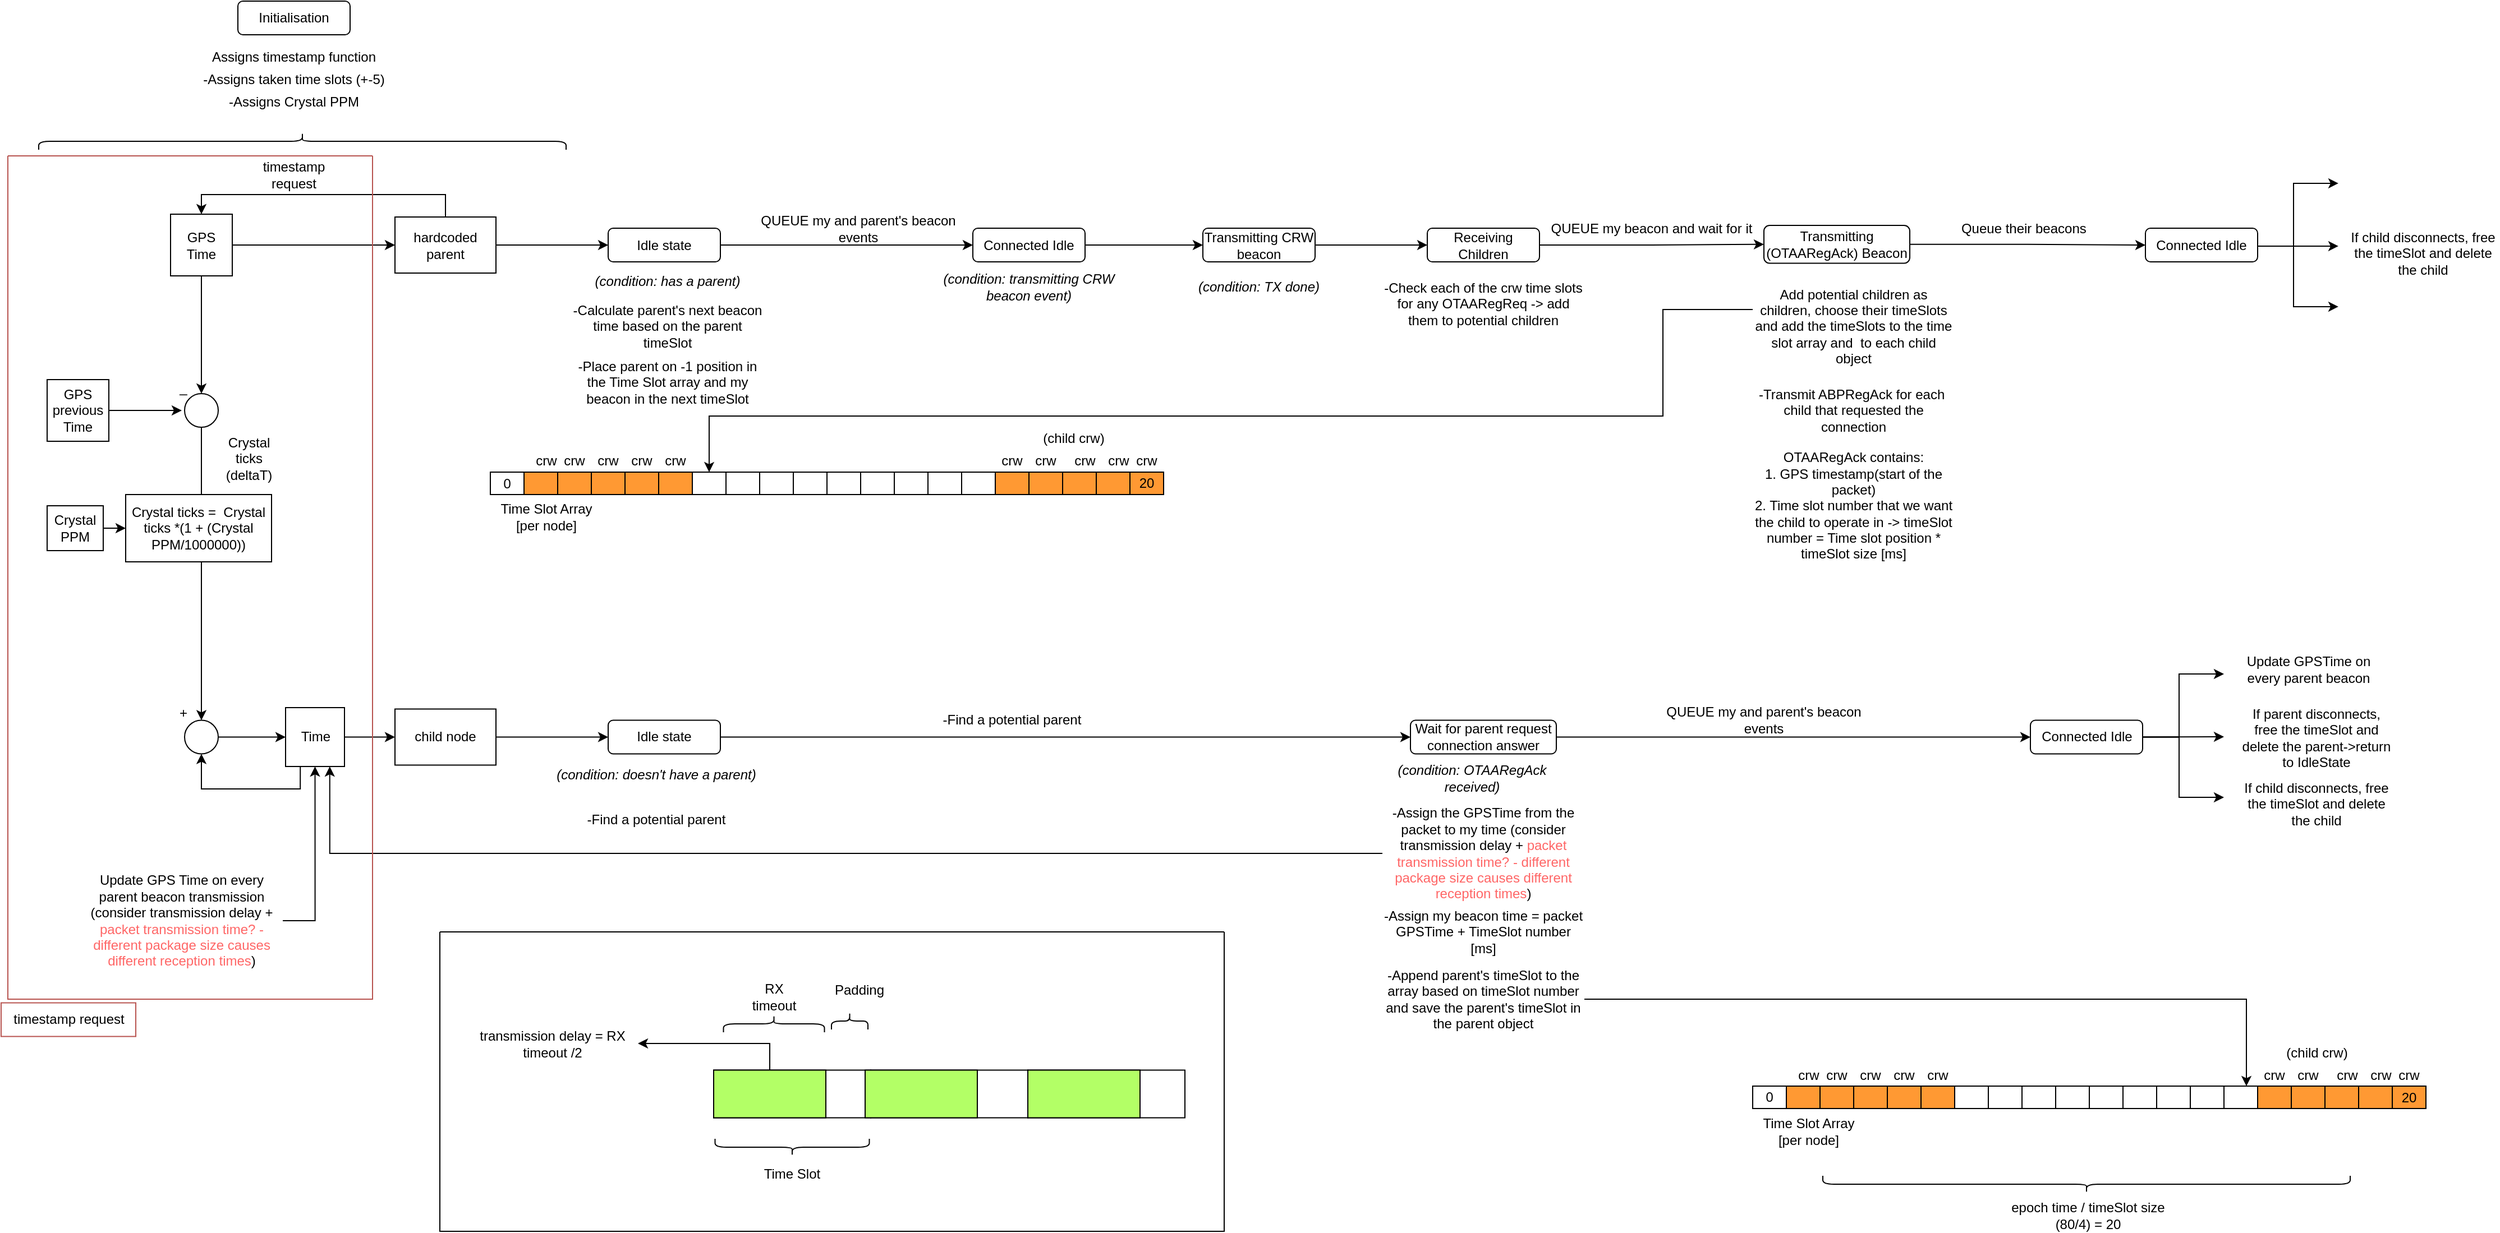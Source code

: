 <mxfile version="22.0.8" type="device">
  <diagram name="Page-1" id="dK42RDmOKsvTsrfNAPbs">
    <mxGraphModel dx="2614" dy="2478" grid="1" gridSize="10" guides="1" tooltips="1" connect="1" arrows="1" fold="1" page="1" pageScale="1" pageWidth="850" pageHeight="1100" math="0" shadow="0">
      <root>
        <mxCell id="0" />
        <mxCell id="1" parent="0" />
        <mxCell id="q3prYv0-p_nsQXFJC9uw-28" value="-Assigns taken time slots (+-5)" style="text;html=1;strokeColor=none;fillColor=none;align=center;verticalAlign=middle;whiteSpace=wrap;rounded=0;" parent="1" vertex="1">
          <mxGeometry x="150" y="490" width="180" height="20" as="geometry" />
        </mxCell>
        <mxCell id="lgq6noS7nZ7h5ywPPUq3-3" style="edgeStyle=orthogonalEdgeStyle;rounded=0;orthogonalLoop=1;jettySize=auto;html=1;exitX=1;exitY=0.5;exitDx=0;exitDy=0;entryX=0;entryY=0.5;entryDx=0;entryDy=0;" parent="1" source="q3prYv0-p_nsQXFJC9uw-30" target="q3prYv0-p_nsQXFJC9uw-33" edge="1">
          <mxGeometry relative="1" as="geometry" />
        </mxCell>
        <mxCell id="q3prYv0-p_nsQXFJC9uw-30" value="Idle state" style="rounded=1;whiteSpace=wrap;html=1;" parent="1" vertex="1">
          <mxGeometry x="520" y="632.5" width="100" height="30" as="geometry" />
        </mxCell>
        <mxCell id="lgq6noS7nZ7h5ywPPUq3-72" style="edgeStyle=orthogonalEdgeStyle;rounded=0;orthogonalLoop=1;jettySize=auto;html=1;exitX=1;exitY=0.5;exitDx=0;exitDy=0;" parent="1" source="q3prYv0-p_nsQXFJC9uw-32" target="q3prYv0-p_nsQXFJC9uw-40" edge="1">
          <mxGeometry relative="1" as="geometry" />
        </mxCell>
        <mxCell id="q3prYv0-p_nsQXFJC9uw-32" value="Wait for parent request connection answer" style="rounded=1;whiteSpace=wrap;html=1;" parent="1" vertex="1">
          <mxGeometry x="1235" y="1071.25" width="130" height="30" as="geometry" />
        </mxCell>
        <mxCell id="lgq6noS7nZ7h5ywPPUq3-5" style="edgeStyle=orthogonalEdgeStyle;rounded=0;orthogonalLoop=1;jettySize=auto;html=1;exitX=1;exitY=0.5;exitDx=0;exitDy=0;entryX=0;entryY=0.5;entryDx=0;entryDy=0;" parent="1" source="q3prYv0-p_nsQXFJC9uw-33" target="q3prYv0-p_nsQXFJC9uw-34" edge="1">
          <mxGeometry relative="1" as="geometry" />
        </mxCell>
        <mxCell id="q3prYv0-p_nsQXFJC9uw-33" value="Connected Idle" style="rounded=1;whiteSpace=wrap;html=1;" parent="1" vertex="1">
          <mxGeometry x="845" y="632.5" width="100" height="30" as="geometry" />
        </mxCell>
        <mxCell id="lgq6noS7nZ7h5ywPPUq3-9" style="edgeStyle=orthogonalEdgeStyle;rounded=0;orthogonalLoop=1;jettySize=auto;html=1;exitX=1;exitY=0.5;exitDx=0;exitDy=0;entryX=0;entryY=0.5;entryDx=0;entryDy=0;" parent="1" source="q3prYv0-p_nsQXFJC9uw-34" target="q3prYv0-p_nsQXFJC9uw-41" edge="1">
          <mxGeometry relative="1" as="geometry" />
        </mxCell>
        <mxCell id="q3prYv0-p_nsQXFJC9uw-34" value="Transmitting CRW beacon" style="rounded=1;whiteSpace=wrap;html=1;" parent="1" vertex="1">
          <mxGeometry x="1050" y="632.5" width="100" height="30" as="geometry" />
        </mxCell>
        <mxCell id="lgq6noS7nZ7h5ywPPUq3-26" style="edgeStyle=orthogonalEdgeStyle;rounded=0;orthogonalLoop=1;jettySize=auto;html=1;exitX=1;exitY=0.5;exitDx=0;exitDy=0;entryX=0;entryY=0.5;entryDx=0;entryDy=0;" parent="1" source="q3prYv0-p_nsQXFJC9uw-39" target="q3prYv0-p_nsQXFJC9uw-32" edge="1">
          <mxGeometry relative="1" as="geometry">
            <Array as="points">
              <mxPoint x="720" y="1086" />
              <mxPoint x="720" y="1086" />
            </Array>
          </mxGeometry>
        </mxCell>
        <mxCell id="q3prYv0-p_nsQXFJC9uw-39" value="Idle state" style="rounded=1;whiteSpace=wrap;html=1;" parent="1" vertex="1">
          <mxGeometry x="520" y="1071.25" width="100" height="30" as="geometry" />
        </mxCell>
        <mxCell id="lgq6noS7nZ7h5ywPPUq3-75" style="edgeStyle=orthogonalEdgeStyle;rounded=0;orthogonalLoop=1;jettySize=auto;html=1;exitX=1;exitY=0.5;exitDx=0;exitDy=0;" parent="1" source="q3prYv0-p_nsQXFJC9uw-40" edge="1">
          <mxGeometry relative="1" as="geometry">
            <mxPoint x="1960" y="1030" as="targetPoint" />
            <mxPoint x="1940" y="1080" as="sourcePoint" />
            <Array as="points">
              <mxPoint x="1920" y="1086" />
              <mxPoint x="1920" y="1030" />
            </Array>
          </mxGeometry>
        </mxCell>
        <mxCell id="q3prYv0-p_nsQXFJC9uw-40" value="Connected Idle" style="rounded=1;whiteSpace=wrap;html=1;" parent="1" vertex="1">
          <mxGeometry x="1787.5" y="1071.25" width="100" height="30" as="geometry" />
        </mxCell>
        <mxCell id="lgq6noS7nZ7h5ywPPUq3-13" style="edgeStyle=orthogonalEdgeStyle;rounded=0;orthogonalLoop=1;jettySize=auto;html=1;exitX=1;exitY=0.5;exitDx=0;exitDy=0;entryX=0;entryY=0.5;entryDx=0;entryDy=0;" parent="1" source="q3prYv0-p_nsQXFJC9uw-41" target="q3prYv0-p_nsQXFJC9uw-43" edge="1">
          <mxGeometry relative="1" as="geometry" />
        </mxCell>
        <mxCell id="q3prYv0-p_nsQXFJC9uw-41" value="Receiving Children" style="rounded=1;whiteSpace=wrap;html=1;" parent="1" vertex="1">
          <mxGeometry x="1250" y="632.5" width="100" height="30" as="geometry" />
        </mxCell>
        <mxCell id="lgq6noS7nZ7h5ywPPUq3-21" style="edgeStyle=orthogonalEdgeStyle;rounded=0;orthogonalLoop=1;jettySize=auto;html=1;exitX=1;exitY=0.5;exitDx=0;exitDy=0;entryX=0;entryY=0.5;entryDx=0;entryDy=0;" parent="1" source="q3prYv0-p_nsQXFJC9uw-43" target="lgq6noS7nZ7h5ywPPUq3-19" edge="1">
          <mxGeometry relative="1" as="geometry" />
        </mxCell>
        <mxCell id="q3prYv0-p_nsQXFJC9uw-43" value="Transmitting (OTAARegAck) Beacon" style="rounded=1;whiteSpace=wrap;html=1;" parent="1" vertex="1">
          <mxGeometry x="1550" y="630" width="130" height="33.75" as="geometry" />
        </mxCell>
        <mxCell id="q3prYv0-p_nsQXFJC9uw-46" style="edgeStyle=orthogonalEdgeStyle;rounded=0;orthogonalLoop=1;jettySize=auto;html=1;exitX=0.5;exitY=1;exitDx=0;exitDy=0;entryX=0.5;entryY=0;entryDx=0;entryDy=0;" parent="1" source="q3prYv0-p_nsQXFJC9uw-45" edge="1">
          <mxGeometry relative="1" as="geometry">
            <mxPoint x="157.5" y="780" as="targetPoint" />
          </mxGeometry>
        </mxCell>
        <mxCell id="q3prYv0-p_nsQXFJC9uw-54" style="edgeStyle=orthogonalEdgeStyle;rounded=0;orthogonalLoop=1;jettySize=auto;html=1;exitX=1;exitY=0.5;exitDx=0;exitDy=0;entryX=0;entryY=0.5;entryDx=0;entryDy=0;" parent="1" source="q3prYv0-p_nsQXFJC9uw-45" target="q3prYv0-p_nsQXFJC9uw-55" edge="1">
          <mxGeometry relative="1" as="geometry">
            <mxPoint x="280" y="648" as="targetPoint" />
          </mxGeometry>
        </mxCell>
        <mxCell id="q3prYv0-p_nsQXFJC9uw-45" value="GPS Time" style="whiteSpace=wrap;html=1;aspect=fixed;" parent="1" vertex="1">
          <mxGeometry x="130" y="620" width="55" height="55" as="geometry" />
        </mxCell>
        <mxCell id="q3prYv0-p_nsQXFJC9uw-52" style="edgeStyle=orthogonalEdgeStyle;rounded=0;orthogonalLoop=1;jettySize=auto;html=1;exitX=0.5;exitY=1;exitDx=0;exitDy=0;entryX=0.5;entryY=0;entryDx=0;entryDy=0;" parent="1" source="q3prYv0-p_nsQXFJC9uw-47" target="q3prYv0-p_nsQXFJC9uw-61" edge="1">
          <mxGeometry relative="1" as="geometry">
            <mxPoint x="158" y="880" as="targetPoint" />
          </mxGeometry>
        </mxCell>
        <mxCell id="q3prYv0-p_nsQXFJC9uw-47" value="" style="ellipse;whiteSpace=wrap;html=1;aspect=fixed;" parent="1" vertex="1">
          <mxGeometry x="142.5" y="780" width="30" height="30" as="geometry" />
        </mxCell>
        <mxCell id="q3prYv0-p_nsQXFJC9uw-49" value="_" style="text;html=1;strokeColor=none;fillColor=none;align=center;verticalAlign=middle;whiteSpace=wrap;rounded=0;" parent="1" vertex="1">
          <mxGeometry x="110" y="760" width="62.5" height="30" as="geometry" />
        </mxCell>
        <mxCell id="q3prYv0-p_nsQXFJC9uw-51" style="edgeStyle=orthogonalEdgeStyle;rounded=0;orthogonalLoop=1;jettySize=auto;html=1;exitX=1;exitY=0.5;exitDx=0;exitDy=0;" parent="1" source="q3prYv0-p_nsQXFJC9uw-50" edge="1">
          <mxGeometry relative="1" as="geometry">
            <mxPoint x="140" y="795" as="targetPoint" />
          </mxGeometry>
        </mxCell>
        <mxCell id="q3prYv0-p_nsQXFJC9uw-50" value="&lt;div&gt;GPS previous&lt;/div&gt;&lt;div&gt;Time &lt;/div&gt;" style="whiteSpace=wrap;html=1;aspect=fixed;" parent="1" vertex="1">
          <mxGeometry x="20" y="767.5" width="55" height="55" as="geometry" />
        </mxCell>
        <mxCell id="q3prYv0-p_nsQXFJC9uw-53" value="Crystal ticks (deltaT)" style="text;html=1;strokeColor=none;fillColor=none;align=center;verticalAlign=middle;whiteSpace=wrap;rounded=0;" parent="1" vertex="1">
          <mxGeometry x="170" y="822.5" width="60" height="30" as="geometry" />
        </mxCell>
        <mxCell id="q3prYv0-p_nsQXFJC9uw-58" style="edgeStyle=orthogonalEdgeStyle;rounded=0;orthogonalLoop=1;jettySize=auto;html=1;exitX=0.5;exitY=0;exitDx=0;exitDy=0;entryX=0.5;entryY=0;entryDx=0;entryDy=0;" parent="1" source="q3prYv0-p_nsQXFJC9uw-55" target="q3prYv0-p_nsQXFJC9uw-45" edge="1">
          <mxGeometry relative="1" as="geometry" />
        </mxCell>
        <mxCell id="q3prYv0-p_nsQXFJC9uw-148" style="edgeStyle=orthogonalEdgeStyle;rounded=0;orthogonalLoop=1;jettySize=auto;html=1;exitX=1;exitY=0.5;exitDx=0;exitDy=0;entryX=0;entryY=0.5;entryDx=0;entryDy=0;" parent="1" source="q3prYv0-p_nsQXFJC9uw-55" edge="1">
          <mxGeometry relative="1" as="geometry">
            <mxPoint x="520" y="647.5" as="targetPoint" />
          </mxGeometry>
        </mxCell>
        <mxCell id="q3prYv0-p_nsQXFJC9uw-55" value="hardcoded parent" style="rounded=0;whiteSpace=wrap;html=1;" parent="1" vertex="1">
          <mxGeometry x="330" y="622.5" width="90" height="50" as="geometry" />
        </mxCell>
        <mxCell id="q3prYv0-p_nsQXFJC9uw-155" style="edgeStyle=orthogonalEdgeStyle;rounded=0;orthogonalLoop=1;jettySize=auto;html=1;exitX=1;exitY=0.5;exitDx=0;exitDy=0;entryX=0;entryY=0.5;entryDx=0;entryDy=0;" parent="1" source="q3prYv0-p_nsQXFJC9uw-56" target="q3prYv0-p_nsQXFJC9uw-39" edge="1">
          <mxGeometry relative="1" as="geometry" />
        </mxCell>
        <mxCell id="q3prYv0-p_nsQXFJC9uw-56" value="child node" style="rounded=0;whiteSpace=wrap;html=1;" parent="1" vertex="1">
          <mxGeometry x="330" y="1061.25" width="90" height="50" as="geometry" />
        </mxCell>
        <mxCell id="q3prYv0-p_nsQXFJC9uw-59" value="timestamp request" style="text;html=1;strokeColor=none;fillColor=none;align=center;verticalAlign=middle;whiteSpace=wrap;rounded=0;" parent="1" vertex="1">
          <mxGeometry x="210" y="570" width="60" height="30" as="geometry" />
        </mxCell>
        <mxCell id="q3prYv0-p_nsQXFJC9uw-68" style="edgeStyle=orthogonalEdgeStyle;rounded=0;orthogonalLoop=1;jettySize=auto;html=1;exitX=1;exitY=0.5;exitDx=0;exitDy=0;entryX=0;entryY=0.5;entryDx=0;entryDy=0;" parent="1" source="q3prYv0-p_nsQXFJC9uw-61" target="q3prYv0-p_nsQXFJC9uw-66" edge="1">
          <mxGeometry relative="1" as="geometry" />
        </mxCell>
        <mxCell id="q3prYv0-p_nsQXFJC9uw-61" value="" style="ellipse;whiteSpace=wrap;html=1;aspect=fixed;" parent="1" vertex="1">
          <mxGeometry x="142.5" y="1071.25" width="30" height="30" as="geometry" />
        </mxCell>
        <mxCell id="q3prYv0-p_nsQXFJC9uw-64" value="+" style="text;html=1;strokeColor=none;fillColor=none;align=center;verticalAlign=middle;whiteSpace=wrap;rounded=0;" parent="1" vertex="1">
          <mxGeometry x="110" y="1050" width="62.5" height="30" as="geometry" />
        </mxCell>
        <mxCell id="q3prYv0-p_nsQXFJC9uw-67" style="edgeStyle=orthogonalEdgeStyle;rounded=0;orthogonalLoop=1;jettySize=auto;html=1;entryX=0.5;entryY=1;entryDx=0;entryDy=0;exitX=0.25;exitY=1;exitDx=0;exitDy=0;" parent="1" source="q3prYv0-p_nsQXFJC9uw-66" target="q3prYv0-p_nsQXFJC9uw-61" edge="1">
          <mxGeometry relative="1" as="geometry" />
        </mxCell>
        <mxCell id="q3prYv0-p_nsQXFJC9uw-69" style="edgeStyle=orthogonalEdgeStyle;rounded=0;orthogonalLoop=1;jettySize=auto;html=1;exitX=1;exitY=0.5;exitDx=0;exitDy=0;entryX=0;entryY=0.5;entryDx=0;entryDy=0;" parent="1" source="q3prYv0-p_nsQXFJC9uw-66" target="q3prYv0-p_nsQXFJC9uw-56" edge="1">
          <mxGeometry relative="1" as="geometry" />
        </mxCell>
        <mxCell id="q3prYv0-p_nsQXFJC9uw-66" value="Time" style="whiteSpace=wrap;html=1;aspect=fixed;" parent="1" vertex="1">
          <mxGeometry x="232.5" y="1060" width="52.5" height="52.5" as="geometry" />
        </mxCell>
        <mxCell id="q3prYv0-p_nsQXFJC9uw-73" value="Crystal ticks =&amp;nbsp; Crystal ticks *(1 + (Crystal PPM/1000000))" style="rounded=0;whiteSpace=wrap;html=1;" parent="1" vertex="1">
          <mxGeometry x="90" y="870" width="130" height="60" as="geometry" />
        </mxCell>
        <mxCell id="q3prYv0-p_nsQXFJC9uw-77" style="edgeStyle=orthogonalEdgeStyle;rounded=0;orthogonalLoop=1;jettySize=auto;html=1;exitX=1;exitY=0.5;exitDx=0;exitDy=0;entryX=0;entryY=0.5;entryDx=0;entryDy=0;" parent="1" source="q3prYv0-p_nsQXFJC9uw-76" target="q3prYv0-p_nsQXFJC9uw-73" edge="1">
          <mxGeometry relative="1" as="geometry" />
        </mxCell>
        <mxCell id="q3prYv0-p_nsQXFJC9uw-76" value="Crystal PPM" style="rounded=0;whiteSpace=wrap;html=1;" parent="1" vertex="1">
          <mxGeometry x="20" y="880" width="50" height="40" as="geometry" />
        </mxCell>
        <mxCell id="q3prYv0-p_nsQXFJC9uw-79" value="&lt;div&gt;0&lt;/div&gt;" style="rounded=0;whiteSpace=wrap;html=1;rotation=-180;" parent="1" vertex="1">
          <mxGeometry x="1540" y="1397.5" width="30" height="20" as="geometry" />
        </mxCell>
        <mxCell id="q3prYv0-p_nsQXFJC9uw-80" value="" style="rounded=0;whiteSpace=wrap;html=1;rotation=0;strokeColor=#000000;fillColor=#FF9933;" parent="1" vertex="1">
          <mxGeometry x="1570" y="1397.5" width="30" height="20" as="geometry" />
        </mxCell>
        <mxCell id="q3prYv0-p_nsQXFJC9uw-81" value="" style="rounded=0;whiteSpace=wrap;html=1;rotation=-180;strokeColor=#000000;fillColor=#FF9933;" parent="1" vertex="1">
          <mxGeometry x="1600" y="1397.5" width="30" height="20" as="geometry" />
        </mxCell>
        <mxCell id="q3prYv0-p_nsQXFJC9uw-82" value="" style="rounded=0;whiteSpace=wrap;html=1;rotation=-180;strokeColor=#000000;fillColor=#FF9933;" parent="1" vertex="1">
          <mxGeometry x="1630" y="1397.5" width="30" height="20" as="geometry" />
        </mxCell>
        <mxCell id="q3prYv0-p_nsQXFJC9uw-83" value="" style="rounded=0;whiteSpace=wrap;html=1;rotation=-180;strokeColor=#000000;fillColor=#FF9933;" parent="1" vertex="1">
          <mxGeometry x="1660" y="1397.5" width="30" height="20" as="geometry" />
        </mxCell>
        <mxCell id="q3prYv0-p_nsQXFJC9uw-84" value="" style="rounded=0;whiteSpace=wrap;html=1;rotation=-180;strokeColor=#000000;fillColor=#FF9933;" parent="1" vertex="1">
          <mxGeometry x="1690" y="1397.5" width="30" height="20" as="geometry" />
        </mxCell>
        <mxCell id="q3prYv0-p_nsQXFJC9uw-85" value="" style="rounded=0;whiteSpace=wrap;html=1;rotation=-180;" parent="1" vertex="1">
          <mxGeometry x="1720" y="1397.5" width="30" height="20" as="geometry" />
        </mxCell>
        <mxCell id="q3prYv0-p_nsQXFJC9uw-86" value="" style="rounded=0;whiteSpace=wrap;html=1;rotation=-180;" parent="1" vertex="1">
          <mxGeometry x="1750" y="1397.5" width="30" height="20" as="geometry" />
        </mxCell>
        <mxCell id="q3prYv0-p_nsQXFJC9uw-87" value="" style="rounded=0;whiteSpace=wrap;html=1;rotation=-180;" parent="1" vertex="1">
          <mxGeometry x="1780" y="1397.5" width="30" height="20" as="geometry" />
        </mxCell>
        <mxCell id="q3prYv0-p_nsQXFJC9uw-88" value="" style="rounded=0;whiteSpace=wrap;html=1;rotation=-180;" parent="1" vertex="1">
          <mxGeometry x="1810" y="1397.5" width="30" height="20" as="geometry" />
        </mxCell>
        <mxCell id="q3prYv0-p_nsQXFJC9uw-89" value="" style="rounded=0;whiteSpace=wrap;html=1;rotation=-180;" parent="1" vertex="1">
          <mxGeometry x="1840" y="1397.5" width="30" height="20" as="geometry" />
        </mxCell>
        <mxCell id="q3prYv0-p_nsQXFJC9uw-90" value="" style="rounded=0;whiteSpace=wrap;html=1;rotation=-180;" parent="1" vertex="1">
          <mxGeometry x="1870" y="1397.5" width="30" height="20" as="geometry" />
        </mxCell>
        <mxCell id="q3prYv0-p_nsQXFJC9uw-91" value="" style="rounded=0;whiteSpace=wrap;html=1;rotation=-180;" parent="1" vertex="1">
          <mxGeometry x="1900" y="1397.5" width="30" height="20" as="geometry" />
        </mxCell>
        <mxCell id="q3prYv0-p_nsQXFJC9uw-92" value="" style="rounded=0;whiteSpace=wrap;html=1;rotation=-180;" parent="1" vertex="1">
          <mxGeometry x="1930" y="1397.5" width="30" height="20" as="geometry" />
        </mxCell>
        <mxCell id="q3prYv0-p_nsQXFJC9uw-93" value="" style="rounded=0;whiteSpace=wrap;html=1;rotation=-180;" parent="1" vertex="1">
          <mxGeometry x="1960" y="1397.5" width="30" height="20" as="geometry" />
        </mxCell>
        <mxCell id="q3prYv0-p_nsQXFJC9uw-94" value="" style="rounded=0;whiteSpace=wrap;html=1;rotation=-180;strokeColor=#000000;fillColor=#FF9933;" parent="1" vertex="1">
          <mxGeometry x="1990" y="1397.5" width="30" height="20" as="geometry" />
        </mxCell>
        <mxCell id="q3prYv0-p_nsQXFJC9uw-95" value="" style="rounded=0;whiteSpace=wrap;html=1;rotation=-180;strokeColor=#000000;fillColor=#FF9933;" parent="1" vertex="1">
          <mxGeometry x="2020" y="1397.5" width="30" height="20" as="geometry" />
        </mxCell>
        <mxCell id="q3prYv0-p_nsQXFJC9uw-96" value="" style="rounded=0;whiteSpace=wrap;html=1;rotation=-180;strokeColor=#000000;fillColor=#FF9933;" parent="1" vertex="1">
          <mxGeometry x="2050" y="1397.5" width="30" height="20" as="geometry" />
        </mxCell>
        <mxCell id="q3prYv0-p_nsQXFJC9uw-97" value="" style="rounded=0;whiteSpace=wrap;html=1;rotation=-180;strokeColor=#000000;fillColor=#FF9933;" parent="1" vertex="1">
          <mxGeometry x="2080" y="1397.5" width="30" height="20" as="geometry" />
        </mxCell>
        <mxCell id="q3prYv0-p_nsQXFJC9uw-98" value="20" style="rounded=0;whiteSpace=wrap;html=1;rotation=0;strokeColor=#000000;fillColor=#FF9933;" parent="1" vertex="1">
          <mxGeometry x="2110" y="1397.5" width="30" height="20" as="geometry" />
        </mxCell>
        <mxCell id="q3prYv0-p_nsQXFJC9uw-99" value="Time Slot Array [per node]" style="text;html=1;strokeColor=none;fillColor=none;align=center;verticalAlign=middle;whiteSpace=wrap;rounded=0;" parent="1" vertex="1">
          <mxGeometry x="1540" y="1427.5" width="100" height="20" as="geometry" />
        </mxCell>
        <mxCell id="q3prYv0-p_nsQXFJC9uw-100" value="crw" style="text;html=1;strokeColor=none;fillColor=none;align=center;verticalAlign=middle;whiteSpace=wrap;rounded=0;" parent="1" vertex="1">
          <mxGeometry x="1540" y="1377.5" width="100" height="20" as="geometry" />
        </mxCell>
        <mxCell id="q3prYv0-p_nsQXFJC9uw-101" value="crw" style="text;html=1;strokeColor=none;fillColor=none;align=center;verticalAlign=middle;whiteSpace=wrap;rounded=0;" parent="1" vertex="1">
          <mxGeometry x="1565" y="1377.5" width="100" height="20" as="geometry" />
        </mxCell>
        <mxCell id="q3prYv0-p_nsQXFJC9uw-102" value="crw" style="text;html=1;strokeColor=none;fillColor=none;align=center;verticalAlign=middle;whiteSpace=wrap;rounded=0;" parent="1" vertex="1">
          <mxGeometry x="1595" y="1377.5" width="100" height="20" as="geometry" />
        </mxCell>
        <mxCell id="q3prYv0-p_nsQXFJC9uw-103" value="crw" style="text;html=1;strokeColor=none;fillColor=none;align=center;verticalAlign=middle;whiteSpace=wrap;rounded=0;" parent="1" vertex="1">
          <mxGeometry x="1625" y="1377.5" width="100" height="20" as="geometry" />
        </mxCell>
        <mxCell id="q3prYv0-p_nsQXFJC9uw-104" value="crw" style="text;html=1;strokeColor=none;fillColor=none;align=center;verticalAlign=middle;whiteSpace=wrap;rounded=0;" parent="1" vertex="1">
          <mxGeometry x="1655" y="1377.5" width="100" height="20" as="geometry" />
        </mxCell>
        <mxCell id="q3prYv0-p_nsQXFJC9uw-105" value="crw" style="text;html=1;strokeColor=none;fillColor=none;align=center;verticalAlign=middle;whiteSpace=wrap;rounded=0;" parent="1" vertex="1">
          <mxGeometry x="2020" y="1377.5" width="100" height="20" as="geometry" />
        </mxCell>
        <mxCell id="q3prYv0-p_nsQXFJC9uw-106" value="crw" style="text;html=1;strokeColor=none;fillColor=none;align=center;verticalAlign=middle;whiteSpace=wrap;rounded=0;" parent="1" vertex="1">
          <mxGeometry x="2050" y="1377.5" width="100" height="20" as="geometry" />
        </mxCell>
        <mxCell id="q3prYv0-p_nsQXFJC9uw-107" value="crw" style="text;html=1;strokeColor=none;fillColor=none;align=center;verticalAlign=middle;whiteSpace=wrap;rounded=0;" parent="1" vertex="1">
          <mxGeometry x="2075" y="1377.5" width="100" height="20" as="geometry" />
        </mxCell>
        <mxCell id="q3prYv0-p_nsQXFJC9uw-108" value="crw" style="text;html=1;strokeColor=none;fillColor=none;align=center;verticalAlign=middle;whiteSpace=wrap;rounded=0;" parent="1" vertex="1">
          <mxGeometry x="1985" y="1377.5" width="100" height="20" as="geometry" />
        </mxCell>
        <mxCell id="q3prYv0-p_nsQXFJC9uw-109" value="crw" style="text;html=1;strokeColor=none;fillColor=none;align=center;verticalAlign=middle;whiteSpace=wrap;rounded=0;" parent="1" vertex="1">
          <mxGeometry x="1955" y="1377.5" width="100" height="20" as="geometry" />
        </mxCell>
        <mxCell id="q3prYv0-p_nsQXFJC9uw-110" value="(child crw)" style="text;html=1;strokeColor=none;fillColor=none;align=center;verticalAlign=middle;whiteSpace=wrap;rounded=0;" parent="1" vertex="1">
          <mxGeometry x="1992.5" y="1357.5" width="100" height="20" as="geometry" />
        </mxCell>
        <mxCell id="q3prYv0-p_nsQXFJC9uw-113" value="&lt;div&gt;0&lt;/div&gt;" style="rounded=0;whiteSpace=wrap;html=1;rotation=-180;" parent="1" vertex="1">
          <mxGeometry x="415" y="850" width="30" height="20" as="geometry" />
        </mxCell>
        <mxCell id="q3prYv0-p_nsQXFJC9uw-114" value="" style="rounded=0;whiteSpace=wrap;html=1;rotation=0;strokeColor=#000000;fillColor=#FF9933;" parent="1" vertex="1">
          <mxGeometry x="445" y="850" width="30" height="20" as="geometry" />
        </mxCell>
        <mxCell id="q3prYv0-p_nsQXFJC9uw-115" value="" style="rounded=0;whiteSpace=wrap;html=1;rotation=-180;strokeColor=#000000;fillColor=#FF9933;" parent="1" vertex="1">
          <mxGeometry x="475" y="850" width="30" height="20" as="geometry" />
        </mxCell>
        <mxCell id="q3prYv0-p_nsQXFJC9uw-116" value="" style="rounded=0;whiteSpace=wrap;html=1;rotation=-180;strokeColor=#000000;fillColor=#FF9933;" parent="1" vertex="1">
          <mxGeometry x="505" y="850" width="30" height="20" as="geometry" />
        </mxCell>
        <mxCell id="q3prYv0-p_nsQXFJC9uw-117" value="" style="rounded=0;whiteSpace=wrap;html=1;rotation=-180;strokeColor=#000000;fillColor=#FF9933;" parent="1" vertex="1">
          <mxGeometry x="535" y="850" width="30" height="20" as="geometry" />
        </mxCell>
        <mxCell id="q3prYv0-p_nsQXFJC9uw-118" value="" style="rounded=0;whiteSpace=wrap;html=1;rotation=-180;strokeColor=#000000;fillColor=#FF9933;" parent="1" vertex="1">
          <mxGeometry x="565" y="850" width="30" height="20" as="geometry" />
        </mxCell>
        <mxCell id="q3prYv0-p_nsQXFJC9uw-119" value="" style="rounded=0;whiteSpace=wrap;html=1;rotation=-180;" parent="1" vertex="1">
          <mxGeometry x="595" y="850" width="30" height="20" as="geometry" />
        </mxCell>
        <mxCell id="q3prYv0-p_nsQXFJC9uw-120" value="" style="rounded=0;whiteSpace=wrap;html=1;rotation=-180;" parent="1" vertex="1">
          <mxGeometry x="625" y="850" width="30" height="20" as="geometry" />
        </mxCell>
        <mxCell id="q3prYv0-p_nsQXFJC9uw-121" value="" style="rounded=0;whiteSpace=wrap;html=1;rotation=-180;" parent="1" vertex="1">
          <mxGeometry x="655" y="850" width="30" height="20" as="geometry" />
        </mxCell>
        <mxCell id="q3prYv0-p_nsQXFJC9uw-122" value="" style="rounded=0;whiteSpace=wrap;html=1;rotation=-180;" parent="1" vertex="1">
          <mxGeometry x="685" y="850" width="30" height="20" as="geometry" />
        </mxCell>
        <mxCell id="q3prYv0-p_nsQXFJC9uw-123" value="" style="rounded=0;whiteSpace=wrap;html=1;rotation=-180;" parent="1" vertex="1">
          <mxGeometry x="715" y="850" width="30" height="20" as="geometry" />
        </mxCell>
        <mxCell id="q3prYv0-p_nsQXFJC9uw-124" value="" style="rounded=0;whiteSpace=wrap;html=1;rotation=-180;" parent="1" vertex="1">
          <mxGeometry x="745" y="850" width="30" height="20" as="geometry" />
        </mxCell>
        <mxCell id="q3prYv0-p_nsQXFJC9uw-125" value="" style="rounded=0;whiteSpace=wrap;html=1;rotation=-180;" parent="1" vertex="1">
          <mxGeometry x="775" y="850" width="30" height="20" as="geometry" />
        </mxCell>
        <mxCell id="q3prYv0-p_nsQXFJC9uw-126" value="" style="rounded=0;whiteSpace=wrap;html=1;rotation=-180;" parent="1" vertex="1">
          <mxGeometry x="805" y="850" width="30" height="20" as="geometry" />
        </mxCell>
        <mxCell id="q3prYv0-p_nsQXFJC9uw-127" value="" style="rounded=0;whiteSpace=wrap;html=1;rotation=-180;" parent="1" vertex="1">
          <mxGeometry x="835" y="850" width="30" height="20" as="geometry" />
        </mxCell>
        <mxCell id="q3prYv0-p_nsQXFJC9uw-128" value="" style="rounded=0;whiteSpace=wrap;html=1;rotation=-180;strokeColor=#000000;fillColor=#FF9933;" parent="1" vertex="1">
          <mxGeometry x="865" y="850" width="30" height="20" as="geometry" />
        </mxCell>
        <mxCell id="q3prYv0-p_nsQXFJC9uw-129" value="" style="rounded=0;whiteSpace=wrap;html=1;rotation=-180;strokeColor=#000000;fillColor=#FF9933;" parent="1" vertex="1">
          <mxGeometry x="895" y="850" width="30" height="20" as="geometry" />
        </mxCell>
        <mxCell id="q3prYv0-p_nsQXFJC9uw-130" value="" style="rounded=0;whiteSpace=wrap;html=1;rotation=-180;strokeColor=#000000;fillColor=#FF9933;" parent="1" vertex="1">
          <mxGeometry x="925" y="850" width="30" height="20" as="geometry" />
        </mxCell>
        <mxCell id="q3prYv0-p_nsQXFJC9uw-131" value="" style="rounded=0;whiteSpace=wrap;html=1;rotation=-180;strokeColor=#000000;fillColor=#FF9933;" parent="1" vertex="1">
          <mxGeometry x="955" y="850" width="30" height="20" as="geometry" />
        </mxCell>
        <mxCell id="q3prYv0-p_nsQXFJC9uw-132" value="20" style="rounded=0;whiteSpace=wrap;html=1;rotation=0;strokeColor=#000000;fillColor=#FF9933;" parent="1" vertex="1">
          <mxGeometry x="985" y="850" width="30" height="20" as="geometry" />
        </mxCell>
        <mxCell id="q3prYv0-p_nsQXFJC9uw-133" value="Time Slot Array [per node]" style="text;html=1;strokeColor=none;fillColor=none;align=center;verticalAlign=middle;whiteSpace=wrap;rounded=0;" parent="1" vertex="1">
          <mxGeometry x="415" y="880" width="100" height="20" as="geometry" />
        </mxCell>
        <mxCell id="q3prYv0-p_nsQXFJC9uw-134" value="crw" style="text;html=1;strokeColor=none;fillColor=none;align=center;verticalAlign=middle;whiteSpace=wrap;rounded=0;" parent="1" vertex="1">
          <mxGeometry x="415" y="830" width="100" height="20" as="geometry" />
        </mxCell>
        <mxCell id="q3prYv0-p_nsQXFJC9uw-135" value="crw" style="text;html=1;strokeColor=none;fillColor=none;align=center;verticalAlign=middle;whiteSpace=wrap;rounded=0;" parent="1" vertex="1">
          <mxGeometry x="440" y="830" width="100" height="20" as="geometry" />
        </mxCell>
        <mxCell id="q3prYv0-p_nsQXFJC9uw-136" value="crw" style="text;html=1;strokeColor=none;fillColor=none;align=center;verticalAlign=middle;whiteSpace=wrap;rounded=0;" parent="1" vertex="1">
          <mxGeometry x="470" y="830" width="100" height="20" as="geometry" />
        </mxCell>
        <mxCell id="q3prYv0-p_nsQXFJC9uw-137" value="crw" style="text;html=1;strokeColor=none;fillColor=none;align=center;verticalAlign=middle;whiteSpace=wrap;rounded=0;" parent="1" vertex="1">
          <mxGeometry x="500" y="830" width="100" height="20" as="geometry" />
        </mxCell>
        <mxCell id="q3prYv0-p_nsQXFJC9uw-138" value="crw" style="text;html=1;strokeColor=none;fillColor=none;align=center;verticalAlign=middle;whiteSpace=wrap;rounded=0;" parent="1" vertex="1">
          <mxGeometry x="530" y="830" width="100" height="20" as="geometry" />
        </mxCell>
        <mxCell id="q3prYv0-p_nsQXFJC9uw-139" value="crw" style="text;html=1;strokeColor=none;fillColor=none;align=center;verticalAlign=middle;whiteSpace=wrap;rounded=0;" parent="1" vertex="1">
          <mxGeometry x="895" y="830" width="100" height="20" as="geometry" />
        </mxCell>
        <mxCell id="q3prYv0-p_nsQXFJC9uw-140" value="crw" style="text;html=1;strokeColor=none;fillColor=none;align=center;verticalAlign=middle;whiteSpace=wrap;rounded=0;" parent="1" vertex="1">
          <mxGeometry x="925" y="830" width="100" height="20" as="geometry" />
        </mxCell>
        <mxCell id="q3prYv0-p_nsQXFJC9uw-141" value="crw" style="text;html=1;strokeColor=none;fillColor=none;align=center;verticalAlign=middle;whiteSpace=wrap;rounded=0;" parent="1" vertex="1">
          <mxGeometry x="950" y="830" width="100" height="20" as="geometry" />
        </mxCell>
        <mxCell id="q3prYv0-p_nsQXFJC9uw-142" value="crw" style="text;html=1;strokeColor=none;fillColor=none;align=center;verticalAlign=middle;whiteSpace=wrap;rounded=0;" parent="1" vertex="1">
          <mxGeometry x="860" y="830" width="100" height="20" as="geometry" />
        </mxCell>
        <mxCell id="q3prYv0-p_nsQXFJC9uw-143" value="crw" style="text;html=1;strokeColor=none;fillColor=none;align=center;verticalAlign=middle;whiteSpace=wrap;rounded=0;" parent="1" vertex="1">
          <mxGeometry x="830" y="830" width="100" height="20" as="geometry" />
        </mxCell>
        <mxCell id="q3prYv0-p_nsQXFJC9uw-144" value="(child crw)" style="text;html=1;strokeColor=none;fillColor=none;align=center;verticalAlign=middle;whiteSpace=wrap;rounded=0;" parent="1" vertex="1">
          <mxGeometry x="885" y="810" width="100" height="20" as="geometry" />
        </mxCell>
        <mxCell id="q3prYv0-p_nsQXFJC9uw-145" value="epoch time / timeSlot size (80/4) = 20" style="text;html=1;strokeColor=none;fillColor=none;align=center;verticalAlign=middle;whiteSpace=wrap;rounded=0;" parent="1" vertex="1">
          <mxGeometry x="1754" y="1497.5" width="170" height="30" as="geometry" />
        </mxCell>
        <mxCell id="q3prYv0-p_nsQXFJC9uw-146" value="" style="shape=curlyBracket;whiteSpace=wrap;html=1;rounded=1;flipH=1;labelPosition=right;verticalLabelPosition=middle;align=left;verticalAlign=middle;rotation=90;" parent="1" vertex="1">
          <mxGeometry x="1830" y="1250" width="15" height="470" as="geometry" />
        </mxCell>
        <mxCell id="q3prYv0-p_nsQXFJC9uw-149" value="Assigns timestamp function" style="text;html=1;strokeColor=none;fillColor=none;align=center;verticalAlign=middle;whiteSpace=wrap;rounded=0;" parent="1" vertex="1">
          <mxGeometry x="150" y="470" width="180" height="20" as="geometry" />
        </mxCell>
        <mxCell id="q3prYv0-p_nsQXFJC9uw-150" value="Initialisation" style="rounded=1;whiteSpace=wrap;html=1;" parent="1" vertex="1">
          <mxGeometry x="190" y="430" width="100" height="30" as="geometry" />
        </mxCell>
        <mxCell id="q3prYv0-p_nsQXFJC9uw-151" value="" style="shape=curlyBracket;whiteSpace=wrap;html=1;rounded=1;flipH=1;labelPosition=right;verticalLabelPosition=middle;align=left;verticalAlign=middle;rotation=-90;" parent="1" vertex="1">
          <mxGeometry x="240" y="320" width="15" height="470" as="geometry" />
        </mxCell>
        <mxCell id="q3prYv0-p_nsQXFJC9uw-152" value="-Assigns Crystal PPM" style="text;html=1;strokeColor=none;fillColor=none;align=center;verticalAlign=middle;whiteSpace=wrap;rounded=0;" parent="1" vertex="1">
          <mxGeometry x="150" y="510" width="180" height="20" as="geometry" />
        </mxCell>
        <mxCell id="q3prYv0-p_nsQXFJC9uw-153" value="&lt;i&gt;(condition: has a parent)&lt;/i&gt;" style="text;html=1;strokeColor=#FFFFFF;fillColor=none;align=center;verticalAlign=middle;whiteSpace=wrap;rounded=0;" parent="1" vertex="1">
          <mxGeometry x="482.5" y="670" width="180" height="20" as="geometry" />
        </mxCell>
        <mxCell id="q3prYv0-p_nsQXFJC9uw-154" value="&lt;i&gt;(condition: doesn&#39;t have a parent)&lt;/i&gt;" style="text;html=1;strokeColor=#FFFFFF;fillColor=none;align=center;verticalAlign=middle;whiteSpace=wrap;rounded=0;" parent="1" vertex="1">
          <mxGeometry x="472.5" y="1110" width="180" height="20" as="geometry" />
        </mxCell>
        <mxCell id="lgq6noS7nZ7h5ywPPUq3-1" value="-Calculate parent&#39;s next beacon time based on the parent timeSlot" style="text;html=1;strokeColor=none;fillColor=none;align=center;verticalAlign=middle;whiteSpace=wrap;rounded=0;" parent="1" vertex="1">
          <mxGeometry x="482.5" y="710" width="180" height="20" as="geometry" />
        </mxCell>
        <mxCell id="lgq6noS7nZ7h5ywPPUq3-2" value="-Place parent on -1 position in the Time Slot array and my beacon in the next timeSlot " style="text;html=1;strokeColor=none;fillColor=none;align=center;verticalAlign=middle;whiteSpace=wrap;rounded=0;" parent="1" vertex="1">
          <mxGeometry x="482.5" y="760" width="180" height="20" as="geometry" />
        </mxCell>
        <mxCell id="lgq6noS7nZ7h5ywPPUq3-4" value="QUEUE my and parent&#39;s beacon events" style="text;html=1;strokeColor=none;fillColor=none;align=center;verticalAlign=middle;whiteSpace=wrap;rounded=0;" parent="1" vertex="1">
          <mxGeometry x="652.5" y="622.5" width="180" height="20" as="geometry" />
        </mxCell>
        <mxCell id="lgq6noS7nZ7h5ywPPUq3-7" value="&lt;i&gt;(condition: transmitting CRW beacon event)&lt;/i&gt;" style="text;html=1;strokeColor=#FFFFFF;fillColor=none;align=center;verticalAlign=middle;whiteSpace=wrap;rounded=0;" parent="1" vertex="1">
          <mxGeometry x="805" y="675" width="180" height="20" as="geometry" />
        </mxCell>
        <mxCell id="lgq6noS7nZ7h5ywPPUq3-10" value="&lt;i&gt;(condition: TX done)&lt;/i&gt;" style="text;html=1;strokeColor=#FFFFFF;fillColor=none;align=center;verticalAlign=middle;whiteSpace=wrap;rounded=0;" parent="1" vertex="1">
          <mxGeometry x="1010" y="675" width="180" height="20" as="geometry" />
        </mxCell>
        <mxCell id="lgq6noS7nZ7h5ywPPUq3-11" style="edgeStyle=orthogonalEdgeStyle;rounded=0;orthogonalLoop=1;jettySize=auto;html=1;exitX=0.5;exitY=1;exitDx=0;exitDy=0;" parent="1" source="lgq6noS7nZ7h5ywPPUq3-10" target="lgq6noS7nZ7h5ywPPUq3-10" edge="1">
          <mxGeometry relative="1" as="geometry" />
        </mxCell>
        <mxCell id="lgq6noS7nZ7h5ywPPUq3-12" value="-Check each of the crw time slots for any OTAARegReq -&amp;gt; add them to potential children" style="text;html=1;strokeColor=none;fillColor=none;align=center;verticalAlign=middle;whiteSpace=wrap;rounded=0;" parent="1" vertex="1">
          <mxGeometry x="1210" y="690" width="180" height="20" as="geometry" />
        </mxCell>
        <mxCell id="lgq6noS7nZ7h5ywPPUq3-14" value="QUEUE my beacon and wait for it" style="text;html=1;strokeColor=none;fillColor=none;align=center;verticalAlign=middle;whiteSpace=wrap;rounded=0;" parent="1" vertex="1">
          <mxGeometry x="1350" y="622.5" width="200" height="20" as="geometry" />
        </mxCell>
        <mxCell id="lgq6noS7nZ7h5ywPPUq3-15" value="-Transmit ABPRegAck for each&amp;nbsp; child that requested the connection" style="text;html=1;strokeColor=none;fillColor=none;align=center;verticalAlign=middle;whiteSpace=wrap;rounded=0;" parent="1" vertex="1">
          <mxGeometry x="1540" y="785" width="180" height="20" as="geometry" />
        </mxCell>
        <mxCell id="lgq6noS7nZ7h5ywPPUq3-16" value="&lt;div&gt;OTAARegAck contains: &lt;br&gt;&lt;/div&gt;&lt;div&gt;1. GPS timestamp(start of the packet)&lt;/div&gt;&lt;div&gt;2. Time slot number that we want the child to operate in -&amp;gt; timeSlot number = Time slot position * timeSlot size [ms]&lt;br&gt;&lt;/div&gt;" style="text;html=1;strokeColor=none;fillColor=none;align=center;verticalAlign=middle;whiteSpace=wrap;rounded=0;" parent="1" vertex="1">
          <mxGeometry x="1540" y="870" width="180" height="20" as="geometry" />
        </mxCell>
        <mxCell id="lgq6noS7nZ7h5ywPPUq3-19" value="Connected Idle" style="rounded=1;whiteSpace=wrap;html=1;" parent="1" vertex="1">
          <mxGeometry x="1890" y="632.5" width="100" height="30" as="geometry" />
        </mxCell>
        <mxCell id="lgq6noS7nZ7h5ywPPUq3-20" value="&amp;nbsp;Queue their beacons" style="text;html=1;strokeColor=none;fillColor=none;align=center;verticalAlign=middle;whiteSpace=wrap;rounded=0;" parent="1" vertex="1">
          <mxGeometry x="1680" y="622.5" width="200" height="20" as="geometry" />
        </mxCell>
        <mxCell id="lgq6noS7nZ7h5ywPPUq3-37" style="edgeStyle=orthogonalEdgeStyle;rounded=0;orthogonalLoop=1;jettySize=auto;html=1;exitX=0;exitY=0.75;exitDx=0;exitDy=0;" parent="1" target="q3prYv0-p_nsQXFJC9uw-119" edge="1">
          <mxGeometry relative="1" as="geometry">
            <mxPoint x="1540" y="705.0" as="sourcePoint" />
            <Array as="points">
              <mxPoint x="1460" y="705" />
              <mxPoint x="1460" y="800" />
              <mxPoint x="610" y="800" />
            </Array>
          </mxGeometry>
        </mxCell>
        <mxCell id="lgq6noS7nZ7h5ywPPUq3-27" value="&lt;i&gt;(condition: OTAARegAck received)&lt;/i&gt;" style="text;html=1;strokeColor=#FFFFFF;fillColor=none;align=center;verticalAlign=middle;whiteSpace=wrap;rounded=0;" parent="1" vertex="1">
          <mxGeometry x="1200" y="1112.5" width="180" height="20" as="geometry" />
        </mxCell>
        <mxCell id="lgq6noS7nZ7h5ywPPUq3-28" value="-Find a potential parent" style="text;html=1;strokeColor=none;fillColor=none;align=center;verticalAlign=middle;whiteSpace=wrap;rounded=0;" parent="1" vertex="1">
          <mxGeometry x="472.5" y="1150" width="180" height="20" as="geometry" />
        </mxCell>
        <mxCell id="lgq6noS7nZ7h5ywPPUq3-29" value="-Find a potential parent" style="text;html=1;strokeColor=none;fillColor=none;align=center;verticalAlign=middle;whiteSpace=wrap;rounded=0;" parent="1" vertex="1">
          <mxGeometry x="790" y="1061.25" width="180" height="20" as="geometry" />
        </mxCell>
        <mxCell id="lgq6noS7nZ7h5ywPPUq3-32" style="edgeStyle=orthogonalEdgeStyle;rounded=0;orthogonalLoop=1;jettySize=auto;html=1;entryX=0.75;entryY=1;entryDx=0;entryDy=0;" parent="1" source="lgq6noS7nZ7h5ywPPUq3-31" target="q3prYv0-p_nsQXFJC9uw-66" edge="1">
          <mxGeometry relative="1" as="geometry" />
        </mxCell>
        <mxCell id="lgq6noS7nZ7h5ywPPUq3-31" value="-Assign the GPSTime from the packet to my time (consider transmission delay +&lt;font color=&quot;#ff6666&quot;&gt; packet transmission time? - different package size causes different reception times&lt;/font&gt;)" style="text;html=1;strokeColor=none;fillColor=none;align=center;verticalAlign=middle;whiteSpace=wrap;rounded=0;" parent="1" vertex="1">
          <mxGeometry x="1210" y="1180" width="180" height="20" as="geometry" />
        </mxCell>
        <mxCell id="lgq6noS7nZ7h5ywPPUq3-33" value="-Assign my beacon time = packet GPSTime + TimeSlot number [ms]" style="text;html=1;strokeColor=none;fillColor=none;align=center;verticalAlign=middle;whiteSpace=wrap;rounded=0;" parent="1" vertex="1">
          <mxGeometry x="1210" y="1250" width="180" height="20" as="geometry" />
        </mxCell>
        <mxCell id="lgq6noS7nZ7h5ywPPUq3-36" style="edgeStyle=orthogonalEdgeStyle;rounded=0;orthogonalLoop=1;jettySize=auto;html=1;exitX=1;exitY=0.5;exitDx=0;exitDy=0;entryX=0.25;entryY=1;entryDx=0;entryDy=0;" parent="1" source="lgq6noS7nZ7h5ywPPUq3-34" target="q3prYv0-p_nsQXFJC9uw-109" edge="1">
          <mxGeometry relative="1" as="geometry">
            <Array as="points">
              <mxPoint x="1980" y="1320" />
            </Array>
          </mxGeometry>
        </mxCell>
        <mxCell id="lgq6noS7nZ7h5ywPPUq3-34" value="-Append parent&#39;s timeSlot to the array based on timeSlot number and save the parent&#39;s timeSlot in the parent object" style="text;html=1;strokeColor=none;fillColor=none;align=center;verticalAlign=middle;whiteSpace=wrap;rounded=0;" parent="1" vertex="1">
          <mxGeometry x="1210" y="1310" width="180" height="20" as="geometry" />
        </mxCell>
        <mxCell id="lgq6noS7nZ7h5ywPPUq3-40" value="Add potential children as children, choose their timeSlots and add the timeSlots to the time slot array and&amp;nbsp; to each child object" style="text;html=1;strokeColor=none;fillColor=none;align=center;verticalAlign=middle;whiteSpace=wrap;rounded=0;" parent="1" vertex="1">
          <mxGeometry x="1540" y="710" width="180" height="20" as="geometry" />
        </mxCell>
        <mxCell id="lgq6noS7nZ7h5ywPPUq3-44" value="" style="rounded=0;whiteSpace=wrap;html=1;" parent="1" vertex="1">
          <mxGeometry x="754" y="1383.25" width="140" height="42.5" as="geometry" />
        </mxCell>
        <mxCell id="lgq6noS7nZ7h5ywPPUq3-46" value="" style="rounded=0;whiteSpace=wrap;html=1;" parent="1" vertex="1">
          <mxGeometry x="894" y="1383.25" width="140" height="42.5" as="geometry" />
        </mxCell>
        <mxCell id="lgq6noS7nZ7h5ywPPUq3-48" value="" style="rounded=0;whiteSpace=wrap;html=1;" parent="1" vertex="1">
          <mxGeometry x="614" y="1383.25" width="140" height="42.5" as="geometry" />
        </mxCell>
        <mxCell id="lgq6noS7nZ7h5ywPPUq3-51" value="" style="rounded=0;whiteSpace=wrap;html=1;fillColor=#B3FF66;" parent="1" vertex="1">
          <mxGeometry x="749" y="1383.25" width="100" height="42.5" as="geometry" />
        </mxCell>
        <mxCell id="lgq6noS7nZ7h5ywPPUq3-63" style="edgeStyle=orthogonalEdgeStyle;rounded=0;orthogonalLoop=1;jettySize=auto;html=1;exitX=0.5;exitY=0;exitDx=0;exitDy=0;entryX=1;entryY=0.5;entryDx=0;entryDy=0;" parent="1" source="lgq6noS7nZ7h5ywPPUq3-52" target="lgq6noS7nZ7h5ywPPUq3-61" edge="1">
          <mxGeometry relative="1" as="geometry">
            <mxPoint x="569" y="1347" as="targetPoint" />
          </mxGeometry>
        </mxCell>
        <mxCell id="lgq6noS7nZ7h5ywPPUq3-52" value="" style="rounded=0;whiteSpace=wrap;html=1;fillColor=#B3FF66;" parent="1" vertex="1">
          <mxGeometry x="614" y="1383.25" width="100" height="42.5" as="geometry" />
        </mxCell>
        <mxCell id="lgq6noS7nZ7h5ywPPUq3-53" value="" style="rounded=0;whiteSpace=wrap;html=1;fillColor=#B3FF66;" parent="1" vertex="1">
          <mxGeometry x="894" y="1383.25" width="100" height="42.5" as="geometry" />
        </mxCell>
        <mxCell id="lgq6noS7nZ7h5ywPPUq3-54" value="" style="shape=curlyBracket;whiteSpace=wrap;html=1;rounded=1;flipH=1;labelPosition=right;verticalLabelPosition=middle;align=left;verticalAlign=middle;rotation=90;" parent="1" vertex="1">
          <mxGeometry x="676.5" y="1383.25" width="15" height="137.5" as="geometry" />
        </mxCell>
        <mxCell id="lgq6noS7nZ7h5ywPPUq3-55" value="" style="shape=curlyBracket;whiteSpace=wrap;html=1;rounded=1;flipH=1;labelPosition=right;verticalLabelPosition=middle;align=left;verticalAlign=middle;rotation=-90;" parent="1" vertex="1">
          <mxGeometry x="660.25" y="1297" width="15" height="90" as="geometry" />
        </mxCell>
        <mxCell id="lgq6noS7nZ7h5ywPPUq3-56" value="Time Slot" style="text;html=1;strokeColor=none;fillColor=none;align=center;verticalAlign=middle;whiteSpace=wrap;rounded=0;" parent="1" vertex="1">
          <mxGeometry x="654" y="1460.75" width="60" height="30" as="geometry" />
        </mxCell>
        <mxCell id="lgq6noS7nZ7h5ywPPUq3-57" value="RX timeout" style="text;html=1;strokeColor=none;fillColor=none;align=center;verticalAlign=middle;whiteSpace=wrap;rounded=0;" parent="1" vertex="1">
          <mxGeometry x="637.75" y="1303.25" width="60" height="30" as="geometry" />
        </mxCell>
        <mxCell id="lgq6noS7nZ7h5ywPPUq3-58" value="" style="shape=curlyBracket;whiteSpace=wrap;html=1;rounded=1;flipH=1;labelPosition=right;verticalLabelPosition=middle;align=left;verticalAlign=middle;rotation=-90;" parent="1" vertex="1">
          <mxGeometry x="727.75" y="1323.25" width="15" height="32.5" as="geometry" />
        </mxCell>
        <mxCell id="lgq6noS7nZ7h5ywPPUq3-59" value="Padding" style="text;html=1;strokeColor=none;fillColor=none;align=center;verticalAlign=middle;whiteSpace=wrap;rounded=0;" parent="1" vertex="1">
          <mxGeometry x="714" y="1297" width="60" height="30" as="geometry" />
        </mxCell>
        <mxCell id="lgq6noS7nZ7h5ywPPUq3-61" value="transmission delay = RX timeout /2" style="text;html=1;strokeColor=none;fillColor=none;align=center;verticalAlign=middle;whiteSpace=wrap;rounded=0;" parent="1" vertex="1">
          <mxGeometry x="394" y="1344.5" width="152.5" height="30" as="geometry" />
        </mxCell>
        <mxCell id="lgq6noS7nZ7h5ywPPUq3-66" value="" style="swimlane;startSize=0;" parent="1" vertex="1">
          <mxGeometry x="370" y="1260" width="699" height="267" as="geometry">
            <mxRectangle x="261" y="1413" width="50" height="40" as="alternateBounds" />
          </mxGeometry>
        </mxCell>
        <mxCell id="lgq6noS7nZ7h5ywPPUq3-70" style="edgeStyle=orthogonalEdgeStyle;rounded=0;orthogonalLoop=1;jettySize=auto;html=1;exitX=1;exitY=0.5;exitDx=0;exitDy=0;entryX=0.5;entryY=1;entryDx=0;entryDy=0;" parent="1" source="lgq6noS7nZ7h5ywPPUq3-69" target="q3prYv0-p_nsQXFJC9uw-66" edge="1">
          <mxGeometry relative="1" as="geometry">
            <mxPoint x="250" y="1170" as="targetPoint" />
          </mxGeometry>
        </mxCell>
        <mxCell id="lgq6noS7nZ7h5ywPPUq3-69" value="Update GPS Time on every parent beacon transmission (consider transmission delay +&lt;font color=&quot;#ff6666&quot;&gt; packet transmission time? - different package size causes different reception times&lt;/font&gt;)" style="text;html=1;strokeColor=none;fillColor=none;align=center;verticalAlign=middle;whiteSpace=wrap;rounded=0;" parent="1" vertex="1">
          <mxGeometry x="50" y="1240" width="180" height="20" as="geometry" />
        </mxCell>
        <mxCell id="lgq6noS7nZ7h5ywPPUq3-74" value="QUEUE my and parent&#39;s beacon events" style="text;html=1;strokeColor=none;fillColor=none;align=center;verticalAlign=middle;whiteSpace=wrap;rounded=0;" parent="1" vertex="1">
          <mxGeometry x="1460" y="1061.25" width="180" height="20" as="geometry" />
        </mxCell>
        <mxCell id="lgq6noS7nZ7h5ywPPUq3-76" value="" style="endArrow=classic;html=1;rounded=0;exitX=1;exitY=0.5;exitDx=0;exitDy=0;" parent="1" source="q3prYv0-p_nsQXFJC9uw-40" edge="1">
          <mxGeometry width="50" height="50" relative="1" as="geometry">
            <mxPoint x="1940" y="1120" as="sourcePoint" />
            <mxPoint x="1960" y="1086" as="targetPoint" />
          </mxGeometry>
        </mxCell>
        <mxCell id="lgq6noS7nZ7h5ywPPUq3-77" style="edgeStyle=orthogonalEdgeStyle;rounded=0;orthogonalLoop=1;jettySize=auto;html=1;exitX=1;exitY=0.5;exitDx=0;exitDy=0;" parent="1" source="q3prYv0-p_nsQXFJC9uw-40" edge="1">
          <mxGeometry relative="1" as="geometry">
            <mxPoint x="1960" y="1140" as="targetPoint" />
            <mxPoint x="1898" y="1096" as="sourcePoint" />
            <Array as="points">
              <mxPoint x="1920" y="1086" />
              <mxPoint x="1920" y="1140" />
              <mxPoint x="1960" y="1140" />
            </Array>
          </mxGeometry>
        </mxCell>
        <mxCell id="lgq6noS7nZ7h5ywPPUq3-78" value="Update GPSTime on every parent beacon" style="text;html=1;strokeColor=none;fillColor=none;align=center;verticalAlign=middle;whiteSpace=wrap;rounded=0;" parent="1" vertex="1">
          <mxGeometry x="1967.5" y="1010" width="135" height="31" as="geometry" />
        </mxCell>
        <mxCell id="lgq6noS7nZ7h5ywPPUq3-79" value="If parent disconnects, free the timeSlot and delete the parent-&amp;gt;return to IdleState" style="text;html=1;strokeColor=none;fillColor=none;align=center;verticalAlign=middle;whiteSpace=wrap;rounded=0;" parent="1" vertex="1">
          <mxGeometry x="1975" y="1071.25" width="135" height="31" as="geometry" />
        </mxCell>
        <mxCell id="lgq6noS7nZ7h5ywPPUq3-81" value="If child disconnects, free the timeSlot and delete the child" style="text;html=1;strokeColor=none;fillColor=none;align=center;verticalAlign=middle;whiteSpace=wrap;rounded=0;" parent="1" vertex="1">
          <mxGeometry x="1975" y="1130" width="135" height="31" as="geometry" />
        </mxCell>
        <mxCell id="lgq6noS7nZ7h5ywPPUq3-82" style="edgeStyle=orthogonalEdgeStyle;rounded=0;orthogonalLoop=1;jettySize=auto;html=1;exitX=1;exitY=0.5;exitDx=0;exitDy=0;" parent="1" edge="1">
          <mxGeometry relative="1" as="geometry">
            <mxPoint x="2062" y="592.47" as="targetPoint" />
            <mxPoint x="1990" y="648.47" as="sourcePoint" />
            <Array as="points">
              <mxPoint x="2022" y="648.47" />
              <mxPoint x="2022" y="592.47" />
            </Array>
          </mxGeometry>
        </mxCell>
        <mxCell id="lgq6noS7nZ7h5ywPPUq3-83" value="" style="endArrow=classic;html=1;rounded=0;exitX=1;exitY=0.5;exitDx=0;exitDy=0;" parent="1" edge="1">
          <mxGeometry width="50" height="50" relative="1" as="geometry">
            <mxPoint x="1990" y="648.47" as="sourcePoint" />
            <mxPoint x="2062" y="648.47" as="targetPoint" />
          </mxGeometry>
        </mxCell>
        <mxCell id="lgq6noS7nZ7h5ywPPUq3-84" style="edgeStyle=orthogonalEdgeStyle;rounded=0;orthogonalLoop=1;jettySize=auto;html=1;exitX=1;exitY=0.5;exitDx=0;exitDy=0;" parent="1" edge="1">
          <mxGeometry relative="1" as="geometry">
            <mxPoint x="2062" y="702.47" as="targetPoint" />
            <mxPoint x="1990" y="648.47" as="sourcePoint" />
            <Array as="points">
              <mxPoint x="2022" y="648.47" />
              <mxPoint x="2022" y="702.47" />
              <mxPoint x="2062" y="702.47" />
            </Array>
          </mxGeometry>
        </mxCell>
        <mxCell id="lgq6noS7nZ7h5ywPPUq3-85" value="If child disconnects, free the timeSlot and delete the child" style="text;html=1;strokeColor=none;fillColor=none;align=center;verticalAlign=middle;whiteSpace=wrap;rounded=0;" parent="1" vertex="1">
          <mxGeometry x="2070" y="639" width="135" height="31" as="geometry" />
        </mxCell>
        <mxCell id="saOsaBJhIJbU-q0FbIYu-118" value="" style="swimlane;startSize=0;fillColor=#F8CECC;strokeColor=#b85450;" vertex="1" parent="1">
          <mxGeometry x="-15" y="568" width="325" height="752" as="geometry" />
        </mxCell>
        <mxCell id="saOsaBJhIJbU-q0FbIYu-120" value="timestamp request" style="text;html=1;align=center;verticalAlign=middle;resizable=0;points=[];autosize=1;strokeColor=#B85450;fillColor=#FFFFFF;" vertex="1" parent="1">
          <mxGeometry x="-21" y="1323.25" width="120" height="30" as="geometry" />
        </mxCell>
      </root>
    </mxGraphModel>
  </diagram>
</mxfile>
